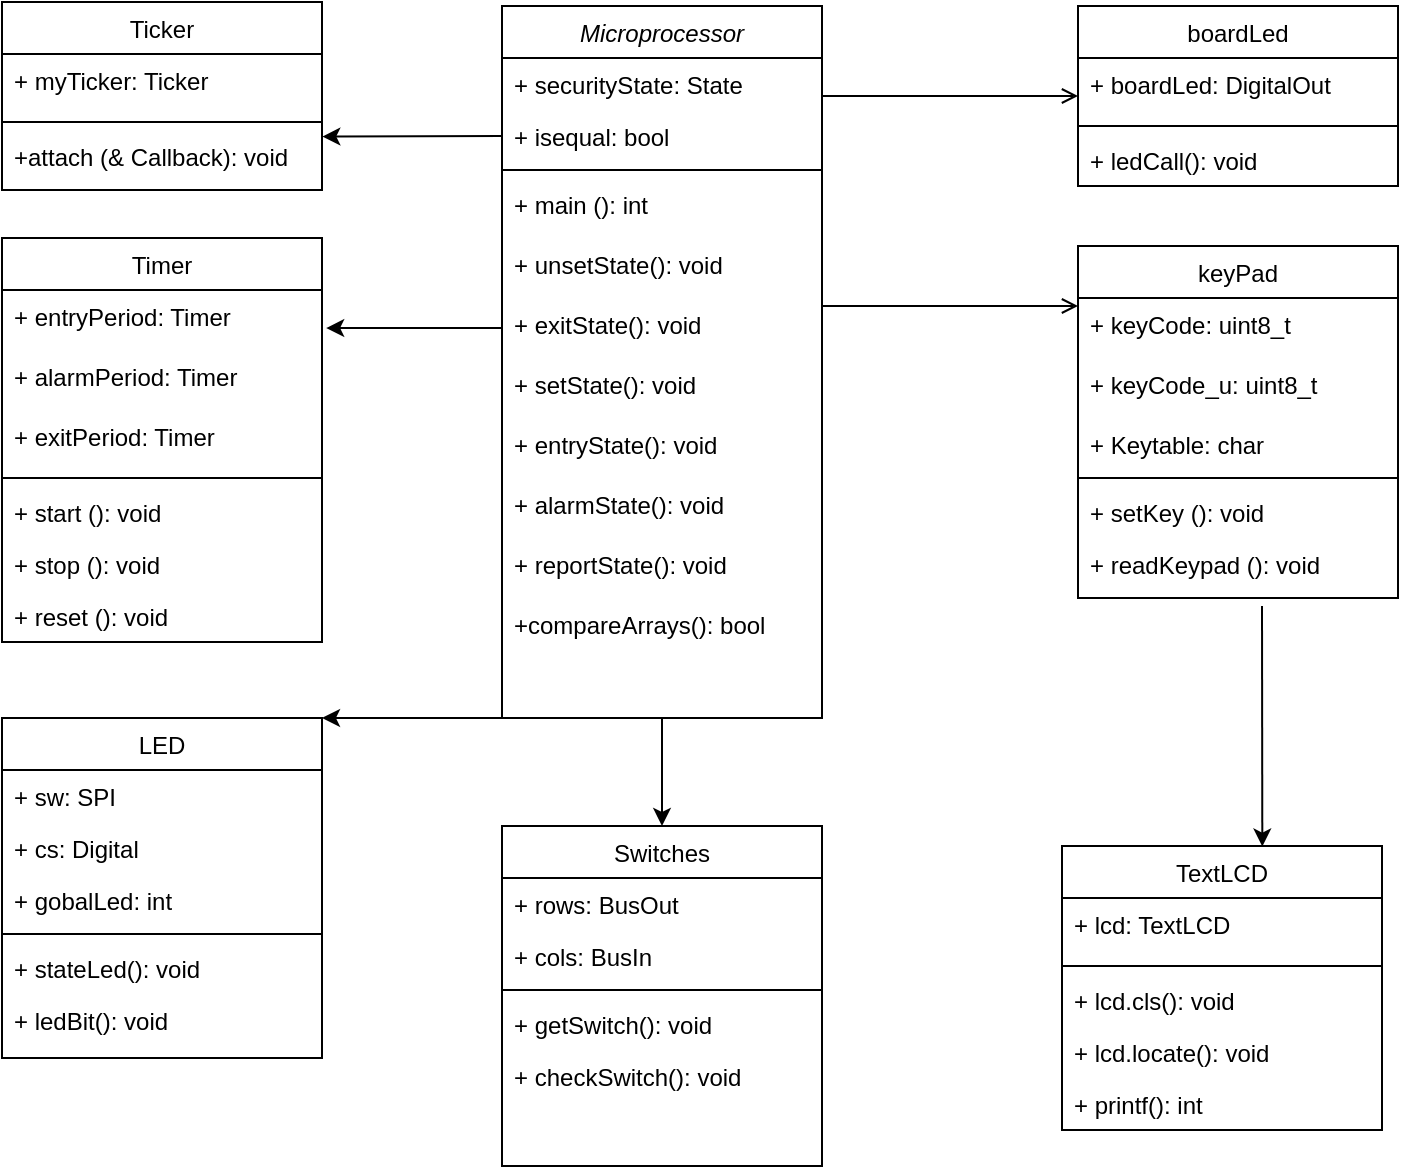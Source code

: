 <mxfile version="21.0.10" type="device"><diagram id="C5RBs43oDa-KdzZeNtuy" name="Page-1"><mxGraphModel dx="1072" dy="601" grid="1" gridSize="10" guides="1" tooltips="1" connect="1" arrows="1" fold="1" page="1" pageScale="1" pageWidth="827" pageHeight="1169" math="0" shadow="0"><root><mxCell id="WIyWlLk6GJQsqaUBKTNV-0"/><mxCell id="WIyWlLk6GJQsqaUBKTNV-1" parent="WIyWlLk6GJQsqaUBKTNV-0"/><mxCell id="zkfFHV4jXpPFQw0GAbJ--0" value="Microprocessor" style="swimlane;fontStyle=2;align=center;verticalAlign=top;childLayout=stackLayout;horizontal=1;startSize=26;horizontalStack=0;resizeParent=1;resizeLast=0;collapsible=1;marginBottom=0;rounded=0;shadow=0;strokeWidth=1;" parent="WIyWlLk6GJQsqaUBKTNV-1" vertex="1"><mxGeometry x="310" y="112" width="160" height="356" as="geometry"><mxRectangle x="220" y="120" width="160" height="26" as="alternateBounds"/></mxGeometry></mxCell><mxCell id="87makAy5S6iOU0wSAYkI-2" value="+ securityState: State" style="text;align=left;verticalAlign=top;spacingLeft=4;spacingRight=4;overflow=hidden;rotatable=0;points=[[0,0.5],[1,0.5]];portConstraint=eastwest;" parent="zkfFHV4jXpPFQw0GAbJ--0" vertex="1"><mxGeometry y="26" width="160" height="26" as="geometry"/></mxCell><mxCell id="87makAy5S6iOU0wSAYkI-46" value="+ isequal: bool " style="text;align=left;verticalAlign=top;spacingLeft=4;spacingRight=4;overflow=hidden;rotatable=0;points=[[0,0.5],[1,0.5]];portConstraint=eastwest;" parent="zkfFHV4jXpPFQw0GAbJ--0" vertex="1"><mxGeometry y="52" width="160" height="26" as="geometry"/></mxCell><mxCell id="zkfFHV4jXpPFQw0GAbJ--4" value="" style="line;html=1;strokeWidth=1;align=left;verticalAlign=middle;spacingTop=-1;spacingLeft=3;spacingRight=3;rotatable=0;labelPosition=right;points=[];portConstraint=eastwest;" parent="zkfFHV4jXpPFQw0GAbJ--0" vertex="1"><mxGeometry y="78" width="160" height="8" as="geometry"/></mxCell><mxCell id="87makAy5S6iOU0wSAYkI-8" value="+ main (): int" style="text;align=left;verticalAlign=top;spacingLeft=4;spacingRight=4;overflow=hidden;rotatable=0;points=[[0,0.5],[1,0.5]];portConstraint=eastwest;" parent="zkfFHV4jXpPFQw0GAbJ--0" vertex="1"><mxGeometry y="86" width="160" height="30" as="geometry"/></mxCell><mxCell id="87makAy5S6iOU0wSAYkI-9" value="+ unsetState(): void" style="text;align=left;verticalAlign=top;spacingLeft=4;spacingRight=4;overflow=hidden;rotatable=0;points=[[0,0.5],[1,0.5]];portConstraint=eastwest;" parent="zkfFHV4jXpPFQw0GAbJ--0" vertex="1"><mxGeometry y="116" width="160" height="30" as="geometry"/></mxCell><mxCell id="87makAy5S6iOU0wSAYkI-34" value="+ exitState(): void" style="text;align=left;verticalAlign=top;spacingLeft=4;spacingRight=4;overflow=hidden;rotatable=0;points=[[0,0.5],[1,0.5]];portConstraint=eastwest;" parent="zkfFHV4jXpPFQw0GAbJ--0" vertex="1"><mxGeometry y="146" width="160" height="30" as="geometry"/></mxCell><mxCell id="87makAy5S6iOU0wSAYkI-33" value="+ setState(): void" style="text;align=left;verticalAlign=top;spacingLeft=4;spacingRight=4;overflow=hidden;rotatable=0;points=[[0,0.5],[1,0.5]];portConstraint=eastwest;" parent="zkfFHV4jXpPFQw0GAbJ--0" vertex="1"><mxGeometry y="176" width="160" height="30" as="geometry"/></mxCell><mxCell id="87makAy5S6iOU0wSAYkI-32" value="+ entryState(): void" style="text;align=left;verticalAlign=top;spacingLeft=4;spacingRight=4;overflow=hidden;rotatable=0;points=[[0,0.5],[1,0.5]];portConstraint=eastwest;" parent="zkfFHV4jXpPFQw0GAbJ--0" vertex="1"><mxGeometry y="206" width="160" height="30" as="geometry"/></mxCell><mxCell id="87makAy5S6iOU0wSAYkI-38" value="+ alarmState(): void" style="text;align=left;verticalAlign=top;spacingLeft=4;spacingRight=4;overflow=hidden;rotatable=0;points=[[0,0.5],[1,0.5]];portConstraint=eastwest;" parent="zkfFHV4jXpPFQw0GAbJ--0" vertex="1"><mxGeometry y="236" width="160" height="30" as="geometry"/></mxCell><mxCell id="87makAy5S6iOU0wSAYkI-37" value="+ reportState(): void" style="text;align=left;verticalAlign=top;spacingLeft=4;spacingRight=4;overflow=hidden;rotatable=0;points=[[0,0.5],[1,0.5]];portConstraint=eastwest;" parent="zkfFHV4jXpPFQw0GAbJ--0" vertex="1"><mxGeometry y="266" width="160" height="30" as="geometry"/></mxCell><mxCell id="87makAy5S6iOU0wSAYkI-47" value="+compareArrays(): bool" style="text;align=left;verticalAlign=top;spacingLeft=4;spacingRight=4;overflow=hidden;rotatable=0;points=[[0,0.5],[1,0.5]];portConstraint=eastwest;" parent="zkfFHV4jXpPFQw0GAbJ--0" vertex="1"><mxGeometry y="296" width="160" height="30" as="geometry"/></mxCell><mxCell id="zkfFHV4jXpPFQw0GAbJ--6" value="Switches" style="swimlane;fontStyle=0;align=center;verticalAlign=top;childLayout=stackLayout;horizontal=1;startSize=26;horizontalStack=0;resizeParent=1;resizeLast=0;collapsible=1;marginBottom=0;rounded=0;shadow=0;strokeWidth=1;" parent="WIyWlLk6GJQsqaUBKTNV-1" vertex="1"><mxGeometry x="310" y="522" width="160" height="170" as="geometry"><mxRectangle x="130" y="380" width="160" height="26" as="alternateBounds"/></mxGeometry></mxCell><mxCell id="zkfFHV4jXpPFQw0GAbJ--8" value="+ rows: BusOut&#10;" style="text;align=left;verticalAlign=top;spacingLeft=4;spacingRight=4;overflow=hidden;rotatable=0;points=[[0,0.5],[1,0.5]];portConstraint=eastwest;rounded=0;shadow=0;html=0;" parent="zkfFHV4jXpPFQw0GAbJ--6" vertex="1"><mxGeometry y="26" width="160" height="26" as="geometry"/></mxCell><mxCell id="87makAy5S6iOU0wSAYkI-55" value="+ cols: BusIn" style="text;align=left;verticalAlign=top;spacingLeft=4;spacingRight=4;overflow=hidden;rotatable=0;points=[[0,0.5],[1,0.5]];portConstraint=eastwest;rounded=0;shadow=0;html=0;" parent="zkfFHV4jXpPFQw0GAbJ--6" vertex="1"><mxGeometry y="52" width="160" height="26" as="geometry"/></mxCell><mxCell id="zkfFHV4jXpPFQw0GAbJ--9" value="" style="line;html=1;strokeWidth=1;align=left;verticalAlign=middle;spacingTop=-1;spacingLeft=3;spacingRight=3;rotatable=0;labelPosition=right;points=[];portConstraint=eastwest;" parent="zkfFHV4jXpPFQw0GAbJ--6" vertex="1"><mxGeometry y="78" width="160" height="8" as="geometry"/></mxCell><mxCell id="zkfFHV4jXpPFQw0GAbJ--7" value="+ getSwitch(): void" style="text;align=left;verticalAlign=top;spacingLeft=4;spacingRight=4;overflow=hidden;rotatable=0;points=[[0,0.5],[1,0.5]];portConstraint=eastwest;" parent="zkfFHV4jXpPFQw0GAbJ--6" vertex="1"><mxGeometry y="86" width="160" height="26" as="geometry"/></mxCell><mxCell id="87makAy5S6iOU0wSAYkI-57" value="+ checkSwitch(): void" style="text;align=left;verticalAlign=top;spacingLeft=4;spacingRight=4;overflow=hidden;rotatable=0;points=[[0,0.5],[1,0.5]];portConstraint=eastwest;" parent="zkfFHV4jXpPFQw0GAbJ--6" vertex="1"><mxGeometry y="112" width="160" height="26" as="geometry"/></mxCell><mxCell id="zkfFHV4jXpPFQw0GAbJ--17" value="boardLed" style="swimlane;fontStyle=0;align=center;verticalAlign=top;childLayout=stackLayout;horizontal=1;startSize=26;horizontalStack=0;resizeParent=1;resizeLast=0;collapsible=1;marginBottom=0;rounded=0;shadow=0;strokeWidth=1;" parent="WIyWlLk6GJQsqaUBKTNV-1" vertex="1"><mxGeometry x="598" y="112" width="160" height="90" as="geometry"><mxRectangle x="550" y="140" width="160" height="26" as="alternateBounds"/></mxGeometry></mxCell><mxCell id="87makAy5S6iOU0wSAYkI-1" value="+ boardLed: DigitalOut" style="text;align=left;verticalAlign=top;spacingLeft=4;spacingRight=4;overflow=hidden;rotatable=0;points=[[0,0.5],[1,0.5]];portConstraint=eastwest;" parent="zkfFHV4jXpPFQw0GAbJ--17" vertex="1"><mxGeometry y="26" width="160" height="30" as="geometry"/></mxCell><mxCell id="zkfFHV4jXpPFQw0GAbJ--23" value="" style="line;html=1;strokeWidth=1;align=left;verticalAlign=middle;spacingTop=-1;spacingLeft=3;spacingRight=3;rotatable=0;labelPosition=right;points=[];portConstraint=eastwest;" parent="zkfFHV4jXpPFQw0GAbJ--17" vertex="1"><mxGeometry y="56" width="160" height="8" as="geometry"/></mxCell><mxCell id="zkfFHV4jXpPFQw0GAbJ--24" value="+ ledCall(): void" style="text;align=left;verticalAlign=top;spacingLeft=4;spacingRight=4;overflow=hidden;rotatable=0;points=[[0,0.5],[1,0.5]];portConstraint=eastwest;" parent="zkfFHV4jXpPFQw0GAbJ--17" vertex="1"><mxGeometry y="64" width="160" height="26" as="geometry"/></mxCell><mxCell id="zkfFHV4jXpPFQw0GAbJ--26" value="" style="endArrow=open;shadow=0;strokeWidth=1;rounded=0;endFill=1;edgeStyle=elbowEdgeStyle;elbow=vertical;" parent="WIyWlLk6GJQsqaUBKTNV-1" source="zkfFHV4jXpPFQw0GAbJ--0" target="zkfFHV4jXpPFQw0GAbJ--17" edge="1"><mxGeometry x="0.5" y="41" relative="1" as="geometry"><mxPoint x="470" y="384" as="sourcePoint"/><mxPoint x="630" y="384" as="targetPoint"/><mxPoint x="-40" y="32" as="offset"/></mxGeometry></mxCell><mxCell id="87makAy5S6iOU0wSAYkI-11" value="Timer" style="swimlane;fontStyle=0;align=center;verticalAlign=top;childLayout=stackLayout;horizontal=1;startSize=26;horizontalStack=0;resizeParent=1;resizeLast=0;collapsible=1;marginBottom=0;rounded=0;shadow=0;strokeWidth=1;" parent="WIyWlLk6GJQsqaUBKTNV-1" vertex="1"><mxGeometry x="60" y="228" width="160" height="202" as="geometry"><mxRectangle x="550" y="140" width="160" height="26" as="alternateBounds"/></mxGeometry></mxCell><mxCell id="87makAy5S6iOU0wSAYkI-4" value="+ entryPeriod: Timer" style="text;align=left;verticalAlign=top;spacingLeft=4;spacingRight=4;overflow=hidden;rotatable=0;points=[[0,0.5],[1,0.5]];portConstraint=eastwest;" parent="87makAy5S6iOU0wSAYkI-11" vertex="1"><mxGeometry y="26" width="160" height="30" as="geometry"/></mxCell><mxCell id="87makAy5S6iOU0wSAYkI-5" value="+ alarmPeriod: Timer" style="text;align=left;verticalAlign=top;spacingLeft=4;spacingRight=4;overflow=hidden;rotatable=0;points=[[0,0.5],[1,0.5]];portConstraint=eastwest;" parent="87makAy5S6iOU0wSAYkI-11" vertex="1"><mxGeometry y="56" width="160" height="30" as="geometry"/></mxCell><mxCell id="87makAy5S6iOU0wSAYkI-3" value="+ exitPeriod: Timer" style="text;align=left;verticalAlign=top;spacingLeft=4;spacingRight=4;overflow=hidden;rotatable=0;points=[[0,0.5],[1,0.5]];portConstraint=eastwest;" parent="87makAy5S6iOU0wSAYkI-11" vertex="1"><mxGeometry y="86" width="160" height="30" as="geometry"/></mxCell><mxCell id="87makAy5S6iOU0wSAYkI-16" value="" style="line;html=1;strokeWidth=1;align=left;verticalAlign=middle;spacingTop=-1;spacingLeft=3;spacingRight=3;rotatable=0;labelPosition=right;points=[];portConstraint=eastwest;" parent="87makAy5S6iOU0wSAYkI-11" vertex="1"><mxGeometry y="116" width="160" height="8" as="geometry"/></mxCell><mxCell id="87makAy5S6iOU0wSAYkI-17" value="+ start (): void" style="text;align=left;verticalAlign=top;spacingLeft=4;spacingRight=4;overflow=hidden;rotatable=0;points=[[0,0.5],[1,0.5]];portConstraint=eastwest;" parent="87makAy5S6iOU0wSAYkI-11" vertex="1"><mxGeometry y="124" width="160" height="26" as="geometry"/></mxCell><mxCell id="87makAy5S6iOU0wSAYkI-18" value="+ stop (): void" style="text;align=left;verticalAlign=top;spacingLeft=4;spacingRight=4;overflow=hidden;rotatable=0;points=[[0,0.5],[1,0.5]];portConstraint=eastwest;" parent="87makAy5S6iOU0wSAYkI-11" vertex="1"><mxGeometry y="150" width="160" height="26" as="geometry"/></mxCell><mxCell id="87makAy5S6iOU0wSAYkI-19" value="+ reset (): void" style="text;align=left;verticalAlign=top;spacingLeft=4;spacingRight=4;overflow=hidden;rotatable=0;points=[[0,0.5],[1,0.5]];portConstraint=eastwest;" parent="87makAy5S6iOU0wSAYkI-11" vertex="1"><mxGeometry y="176" width="160" height="26" as="geometry"/></mxCell><mxCell id="87makAy5S6iOU0wSAYkI-23" value="TextLCD" style="swimlane;fontStyle=0;align=center;verticalAlign=top;childLayout=stackLayout;horizontal=1;startSize=26;horizontalStack=0;resizeParent=1;resizeLast=0;collapsible=1;marginBottom=0;rounded=0;shadow=0;strokeWidth=1;" parent="WIyWlLk6GJQsqaUBKTNV-1" vertex="1"><mxGeometry x="590" y="532" width="160" height="142" as="geometry"><mxRectangle x="340" y="380" width="170" height="26" as="alternateBounds"/></mxGeometry></mxCell><mxCell id="87makAy5S6iOU0wSAYkI-53" value="+ lcd: TextLCD" style="text;align=left;verticalAlign=top;spacingLeft=4;spacingRight=4;overflow=hidden;rotatable=0;points=[[0,0.5],[1,0.5]];portConstraint=eastwest;" parent="87makAy5S6iOU0wSAYkI-23" vertex="1"><mxGeometry y="26" width="160" height="30" as="geometry"/></mxCell><mxCell id="87makAy5S6iOU0wSAYkI-25" value="" style="line;html=1;strokeWidth=1;align=left;verticalAlign=middle;spacingTop=-1;spacingLeft=3;spacingRight=3;rotatable=0;labelPosition=right;points=[];portConstraint=eastwest;" parent="87makAy5S6iOU0wSAYkI-23" vertex="1"><mxGeometry y="56" width="160" height="8" as="geometry"/></mxCell><mxCell id="87makAy5S6iOU0wSAYkI-24" value="+ lcd.cls(): void" style="text;align=left;verticalAlign=top;spacingLeft=4;spacingRight=4;overflow=hidden;rotatable=0;points=[[0,0.5],[1,0.5]];portConstraint=eastwest;" parent="87makAy5S6iOU0wSAYkI-23" vertex="1"><mxGeometry y="64" width="160" height="26" as="geometry"/></mxCell><mxCell id="87makAy5S6iOU0wSAYkI-52" value="+ lcd.locate(): void" style="text;align=left;verticalAlign=top;spacingLeft=4;spacingRight=4;overflow=hidden;rotatable=0;points=[[0,0.5],[1,0.5]];portConstraint=eastwest;" parent="87makAy5S6iOU0wSAYkI-23" vertex="1"><mxGeometry y="90" width="160" height="26" as="geometry"/></mxCell><mxCell id="87makAy5S6iOU0wSAYkI-50" value="+ printf(): int" style="text;align=left;verticalAlign=top;spacingLeft=4;spacingRight=4;overflow=hidden;rotatable=0;points=[[0,0.5],[1,0.5]];portConstraint=eastwest;" parent="87makAy5S6iOU0wSAYkI-23" vertex="1"><mxGeometry y="116" width="160" height="26" as="geometry"/></mxCell><mxCell id="87makAy5S6iOU0wSAYkI-26" value="Ticker" style="swimlane;fontStyle=0;align=center;verticalAlign=top;childLayout=stackLayout;horizontal=1;startSize=26;horizontalStack=0;resizeParent=1;resizeLast=0;collapsible=1;marginBottom=0;rounded=0;shadow=0;strokeWidth=1;" parent="WIyWlLk6GJQsqaUBKTNV-1" vertex="1"><mxGeometry x="60" y="110" width="160" height="94" as="geometry"><mxRectangle x="340" y="380" width="170" height="26" as="alternateBounds"/></mxGeometry></mxCell><mxCell id="87makAy5S6iOU0wSAYkI-0" value="+ myTicker: Ticker" style="text;align=left;verticalAlign=top;spacingLeft=4;spacingRight=4;overflow=hidden;rotatable=0;points=[[0,0.5],[1,0.5]];portConstraint=eastwest;" parent="87makAy5S6iOU0wSAYkI-26" vertex="1"><mxGeometry y="26" width="160" height="30" as="geometry"/></mxCell><mxCell id="87makAy5S6iOU0wSAYkI-28" value="" style="line;html=1;strokeWidth=1;align=left;verticalAlign=middle;spacingTop=-1;spacingLeft=3;spacingRight=3;rotatable=0;labelPosition=right;points=[];portConstraint=eastwest;" parent="87makAy5S6iOU0wSAYkI-26" vertex="1"><mxGeometry y="56" width="160" height="8" as="geometry"/></mxCell><mxCell id="87makAy5S6iOU0wSAYkI-29" value="+attach (&amp; Callback): void" style="text;align=left;verticalAlign=top;spacingLeft=4;spacingRight=4;overflow=hidden;rotatable=0;points=[[0,0.5],[1,0.5]];portConstraint=eastwest;" parent="87makAy5S6iOU0wSAYkI-26" vertex="1"><mxGeometry y="64" width="160" height="30" as="geometry"/></mxCell><mxCell id="87makAy5S6iOU0wSAYkI-39" value="keyPad" style="swimlane;fontStyle=0;align=center;verticalAlign=top;childLayout=stackLayout;horizontal=1;startSize=26;horizontalStack=0;resizeParent=1;resizeLast=0;collapsible=1;marginBottom=0;rounded=0;shadow=0;strokeWidth=1;" parent="WIyWlLk6GJQsqaUBKTNV-1" vertex="1"><mxGeometry x="598" y="232" width="160" height="176" as="geometry"><mxRectangle x="550" y="140" width="160" height="26" as="alternateBounds"/></mxGeometry></mxCell><mxCell id="87makAy5S6iOU0wSAYkI-6" value="+ keyCode: uint8_t" style="text;align=left;verticalAlign=top;spacingLeft=4;spacingRight=4;overflow=hidden;rotatable=0;points=[[0,0.5],[1,0.5]];portConstraint=eastwest;" parent="87makAy5S6iOU0wSAYkI-39" vertex="1"><mxGeometry y="26" width="160" height="30" as="geometry"/></mxCell><mxCell id="87makAy5S6iOU0wSAYkI-7" value="+ keyCode_u: uint8_t" style="text;align=left;verticalAlign=top;spacingLeft=4;spacingRight=4;overflow=hidden;rotatable=0;points=[[0,0.5],[1,0.5]];portConstraint=eastwest;" parent="87makAy5S6iOU0wSAYkI-39" vertex="1"><mxGeometry y="56" width="160" height="30" as="geometry"/></mxCell><mxCell id="zkfFHV4jXpPFQw0GAbJ--1" value="+ Keytable: char" style="text;align=left;verticalAlign=top;spacingLeft=4;spacingRight=4;overflow=hidden;rotatable=0;points=[[0,0.5],[1,0.5]];portConstraint=eastwest;" parent="87makAy5S6iOU0wSAYkI-39" vertex="1"><mxGeometry y="86" width="160" height="26" as="geometry"/></mxCell><mxCell id="87makAy5S6iOU0wSAYkI-41" value="" style="line;html=1;strokeWidth=1;align=left;verticalAlign=middle;spacingTop=-1;spacingLeft=3;spacingRight=3;rotatable=0;labelPosition=right;points=[];portConstraint=eastwest;" parent="87makAy5S6iOU0wSAYkI-39" vertex="1"><mxGeometry y="112" width="160" height="8" as="geometry"/></mxCell><mxCell id="87makAy5S6iOU0wSAYkI-42" value="+ setKey (): void" style="text;align=left;verticalAlign=top;spacingLeft=4;spacingRight=4;overflow=hidden;rotatable=0;points=[[0,0.5],[1,0.5]];portConstraint=eastwest;" parent="87makAy5S6iOU0wSAYkI-39" vertex="1"><mxGeometry y="120" width="160" height="26" as="geometry"/></mxCell><mxCell id="87makAy5S6iOU0wSAYkI-45" value="+ readKeypad (): void" style="text;align=left;verticalAlign=top;spacingLeft=4;spacingRight=4;overflow=hidden;rotatable=0;points=[[0,0.5],[1,0.5]];portConstraint=eastwest;" parent="87makAy5S6iOU0wSAYkI-39" vertex="1"><mxGeometry y="146" width="160" height="26" as="geometry"/></mxCell><mxCell id="87makAy5S6iOU0wSAYkI-49" value="" style="endArrow=open;shadow=0;strokeWidth=1;rounded=0;endFill=1;edgeStyle=elbowEdgeStyle;elbow=vertical;" parent="WIyWlLk6GJQsqaUBKTNV-1" edge="1"><mxGeometry x="0.5" y="41" relative="1" as="geometry"><mxPoint x="470" y="262" as="sourcePoint"/><mxPoint x="598" y="262" as="targetPoint"/><mxPoint x="-40" y="32" as="offset"/></mxGeometry></mxCell><mxCell id="87makAy5S6iOU0wSAYkI-59" value="LED" style="swimlane;fontStyle=0;align=center;verticalAlign=top;childLayout=stackLayout;horizontal=1;startSize=26;horizontalStack=0;resizeParent=1;resizeLast=0;collapsible=1;marginBottom=0;rounded=0;shadow=0;strokeWidth=1;" parent="WIyWlLk6GJQsqaUBKTNV-1" vertex="1"><mxGeometry x="60" y="468" width="160" height="170" as="geometry"><mxRectangle x="130" y="380" width="160" height="26" as="alternateBounds"/></mxGeometry></mxCell><mxCell id="87makAy5S6iOU0wSAYkI-60" value="+ sw: SPI" style="text;align=left;verticalAlign=top;spacingLeft=4;spacingRight=4;overflow=hidden;rotatable=0;points=[[0,0.5],[1,0.5]];portConstraint=eastwest;rounded=0;shadow=0;html=0;" parent="87makAy5S6iOU0wSAYkI-59" vertex="1"><mxGeometry y="26" width="160" height="26" as="geometry"/></mxCell><mxCell id="87makAy5S6iOU0wSAYkI-61" value="+ cs: Digital" style="text;align=left;verticalAlign=top;spacingLeft=4;spacingRight=4;overflow=hidden;rotatable=0;points=[[0,0.5],[1,0.5]];portConstraint=eastwest;rounded=0;shadow=0;html=0;" parent="87makAy5S6iOU0wSAYkI-59" vertex="1"><mxGeometry y="52" width="160" height="26" as="geometry"/></mxCell><mxCell id="87makAy5S6iOU0wSAYkI-56" value="+ gobalLed: int" style="text;align=left;verticalAlign=top;spacingLeft=4;spacingRight=4;overflow=hidden;rotatable=0;points=[[0,0.5],[1,0.5]];portConstraint=eastwest;rounded=0;shadow=0;html=0;" parent="87makAy5S6iOU0wSAYkI-59" vertex="1"><mxGeometry y="78" width="160" height="26" as="geometry"/></mxCell><mxCell id="87makAy5S6iOU0wSAYkI-63" value="" style="line;html=1;strokeWidth=1;align=left;verticalAlign=middle;spacingTop=-1;spacingLeft=3;spacingRight=3;rotatable=0;labelPosition=right;points=[];portConstraint=eastwest;" parent="87makAy5S6iOU0wSAYkI-59" vertex="1"><mxGeometry y="104" width="160" height="8" as="geometry"/></mxCell><mxCell id="87makAy5S6iOU0wSAYkI-64" value="+ stateLed(): void" style="text;align=left;verticalAlign=top;spacingLeft=4;spacingRight=4;overflow=hidden;rotatable=0;points=[[0,0.5],[1,0.5]];portConstraint=eastwest;" parent="87makAy5S6iOU0wSAYkI-59" vertex="1"><mxGeometry y="112" width="160" height="26" as="geometry"/></mxCell><mxCell id="87makAy5S6iOU0wSAYkI-65" value="+ ledBit(): void" style="text;align=left;verticalAlign=top;spacingLeft=4;spacingRight=4;overflow=hidden;rotatable=0;points=[[0,0.5],[1,0.5]];portConstraint=eastwest;" parent="87makAy5S6iOU0wSAYkI-59" vertex="1"><mxGeometry y="138" width="160" height="26" as="geometry"/></mxCell><mxCell id="87makAy5S6iOU0wSAYkI-66" value="" style="endArrow=classic;html=1;rounded=0;entryX=0.626;entryY=0.002;entryDx=0;entryDy=0;entryPerimeter=0;" parent="WIyWlLk6GJQsqaUBKTNV-1" target="87makAy5S6iOU0wSAYkI-23" edge="1"><mxGeometry width="50" height="50" relative="1" as="geometry"><mxPoint x="690" y="412" as="sourcePoint"/><mxPoint x="500" y="342" as="targetPoint"/></mxGeometry></mxCell><mxCell id="87makAy5S6iOU0wSAYkI-68" value="" style="endArrow=classic;html=1;rounded=0;exitX=0.5;exitY=1;exitDx=0;exitDy=0;entryX=0.5;entryY=0;entryDx=0;entryDy=0;" parent="WIyWlLk6GJQsqaUBKTNV-1" source="zkfFHV4jXpPFQw0GAbJ--0" target="zkfFHV4jXpPFQw0GAbJ--6" edge="1"><mxGeometry width="50" height="50" relative="1" as="geometry"><mxPoint x="430" y="432" as="sourcePoint"/><mxPoint x="480" y="382" as="targetPoint"/></mxGeometry></mxCell><mxCell id="87makAy5S6iOU0wSAYkI-69" value="" style="endArrow=classic;html=1;rounded=0;exitX=0;exitY=0.5;exitDx=0;exitDy=0;entryX=1.013;entryY=0.634;entryDx=0;entryDy=0;entryPerimeter=0;" parent="WIyWlLk6GJQsqaUBKTNV-1" source="87makAy5S6iOU0wSAYkI-34" target="87makAy5S6iOU0wSAYkI-4" edge="1"><mxGeometry width="50" height="50" relative="1" as="geometry"><mxPoint x="290" y="372" as="sourcePoint"/><mxPoint x="240" y="372" as="targetPoint"/></mxGeometry></mxCell><mxCell id="87makAy5S6iOU0wSAYkI-70" value="" style="endArrow=classic;html=1;rounded=0;exitX=0;exitY=0.5;exitDx=0;exitDy=0;entryX=1.001;entryY=0.11;entryDx=0;entryDy=0;entryPerimeter=0;" parent="WIyWlLk6GJQsqaUBKTNV-1" source="87makAy5S6iOU0wSAYkI-46" target="87makAy5S6iOU0wSAYkI-29" edge="1"><mxGeometry width="50" height="50" relative="1" as="geometry"><mxPoint x="300" y="182" as="sourcePoint"/><mxPoint x="240" y="242" as="targetPoint"/></mxGeometry></mxCell><mxCell id="87makAy5S6iOU0wSAYkI-71" value="" style="endArrow=classic;html=1;rounded=0;exitX=0;exitY=1;exitDx=0;exitDy=0;entryX=1;entryY=0;entryDx=0;entryDy=0;" parent="WIyWlLk6GJQsqaUBKTNV-1" source="zkfFHV4jXpPFQw0GAbJ--0" target="87makAy5S6iOU0wSAYkI-59" edge="1"><mxGeometry width="50" height="50" relative="1" as="geometry"><mxPoint x="120" y="482" as="sourcePoint"/><mxPoint x="170" y="432" as="targetPoint"/></mxGeometry></mxCell></root></mxGraphModel></diagram></mxfile>